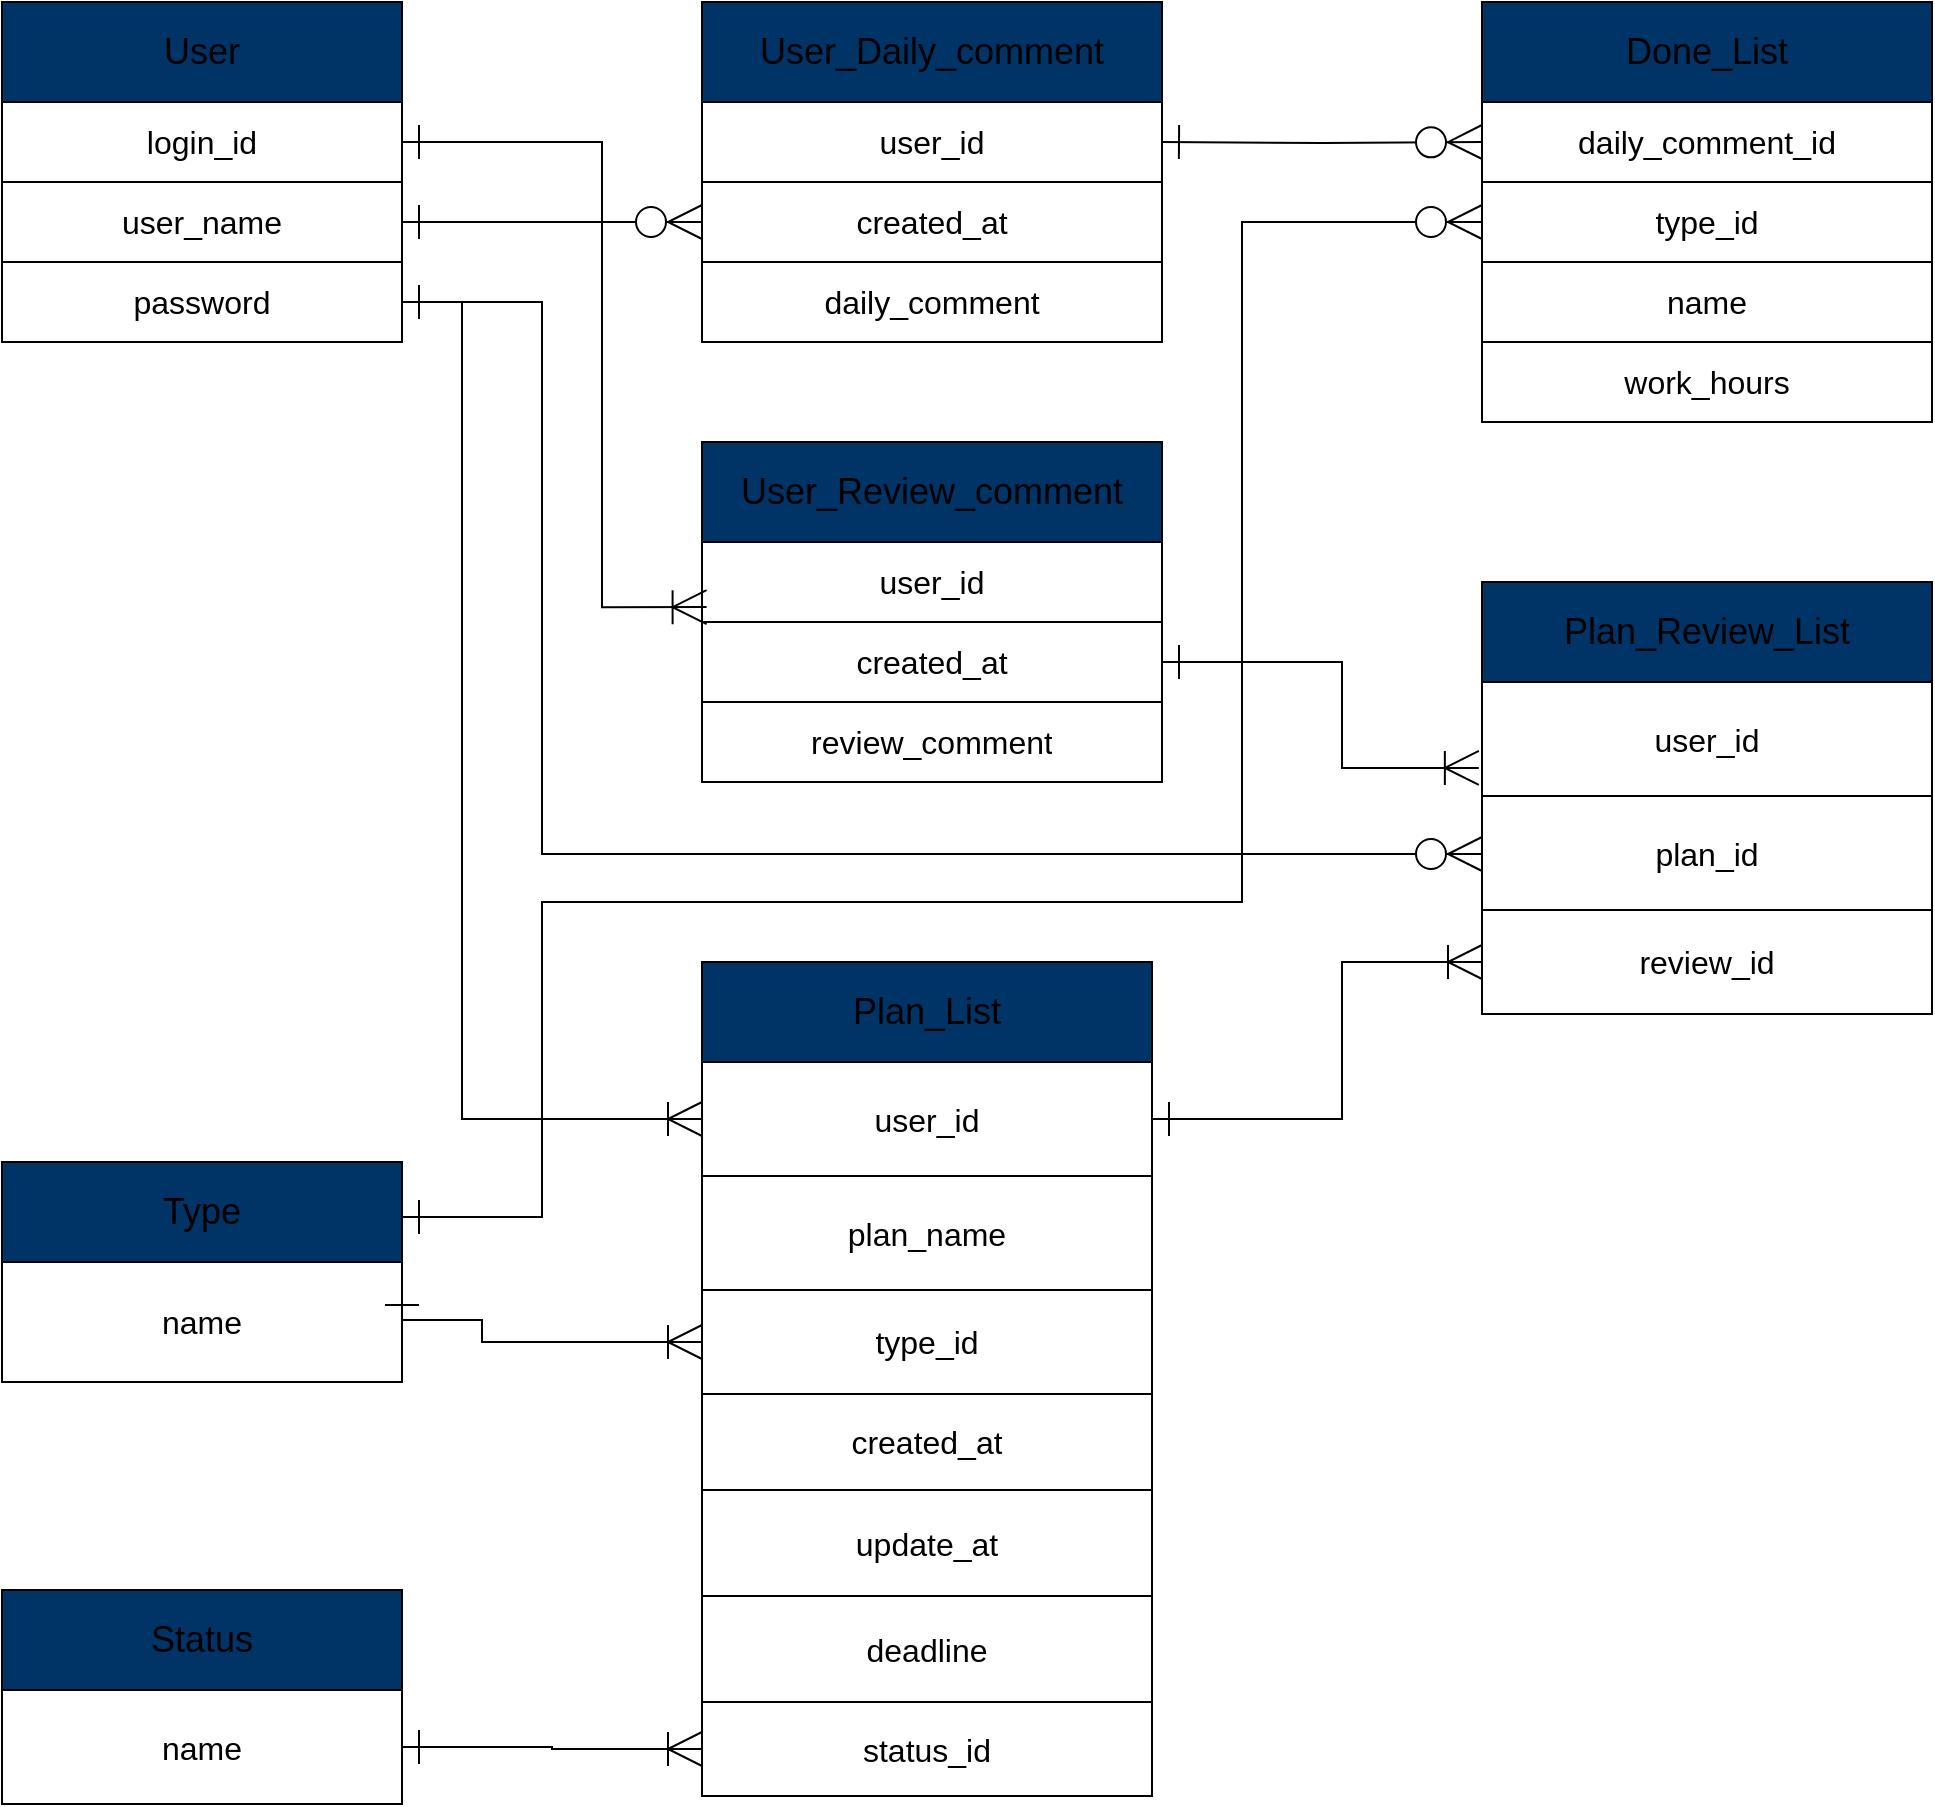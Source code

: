 <mxfile>
    <diagram id="1uGI5f0WbANmnv0fgUhK" name="ページ1">
        <mxGraphModel dx="1394" dy="956" grid="1" gridSize="10" guides="1" tooltips="1" connect="1" arrows="1" fold="1" page="1" pageScale="1" pageWidth="827" pageHeight="1169" math="0" shadow="0">
            <root>
                <mxCell id="0"/>
                <mxCell id="1" parent="0"/>
                <mxCell id="25" value="&lt;font style=&quot;font-size: 18px&quot;&gt;User&lt;/font&gt;" style="shape=table;html=1;whiteSpace=wrap;startSize=50;container=1;collapsible=0;childLayout=tableLayout;fillColor=#003366;fontSize=17;" parent="1" vertex="1">
                    <mxGeometry x="40" y="210" width="200" height="170" as="geometry"/>
                </mxCell>
                <mxCell id="40" value="" style="shape=partialRectangle;html=1;whiteSpace=wrap;collapsible=0;dropTarget=0;pointerEvents=0;fillColor=none;top=0;left=0;bottom=0;right=0;points=[[0,0.5],[1,0.5]];portConstraint=eastwest;fontSize=14;" parent="25" vertex="1">
                    <mxGeometry y="50" width="200" height="40" as="geometry"/>
                </mxCell>
                <mxCell id="41" value="&lt;font style=&quot;font-size: 16px;&quot;&gt;login_id&lt;/font&gt;" style="shape=partialRectangle;html=1;whiteSpace=wrap;connectable=0;overflow=hidden;fillColor=none;top=0;left=0;bottom=0;right=0;fontSize=16;" parent="40" vertex="1">
                    <mxGeometry width="200" height="40" as="geometry"/>
                </mxCell>
                <mxCell id="26" value="" style="shape=partialRectangle;html=1;whiteSpace=wrap;collapsible=0;dropTarget=0;pointerEvents=0;fillColor=none;top=0;left=0;bottom=0;right=0;points=[[0,0.5],[1,0.5]];portConstraint=eastwest;" parent="25" vertex="1">
                    <mxGeometry y="90" width="200" height="40" as="geometry"/>
                </mxCell>
                <mxCell id="27" value="&lt;font style=&quot;font-size: 16px;&quot;&gt;user_name&lt;/font&gt;" style="shape=partialRectangle;html=1;whiteSpace=wrap;connectable=0;overflow=hidden;fillColor=none;top=0;left=0;bottom=0;right=0;fontSize=16;" parent="26" vertex="1">
                    <mxGeometry width="200" height="40" as="geometry"/>
                </mxCell>
                <mxCell id="28" value="" style="shape=partialRectangle;html=1;whiteSpace=wrap;collapsible=0;dropTarget=0;pointerEvents=0;fillColor=none;top=0;left=0;bottom=0;right=0;points=[[0,0.5],[1,0.5]];portConstraint=eastwest;" parent="25" vertex="1">
                    <mxGeometry y="130" width="200" height="40" as="geometry"/>
                </mxCell>
                <mxCell id="29" value="&lt;font style=&quot;font-size: 16px;&quot;&gt;password&lt;/font&gt;" style="shape=partialRectangle;html=1;whiteSpace=wrap;connectable=0;overflow=hidden;fillColor=none;top=0;left=0;bottom=0;right=0;fontSize=16;" parent="28" vertex="1">
                    <mxGeometry width="200" height="40" as="geometry"/>
                </mxCell>
                <mxCell id="48" value="&lt;font style=&quot;font-size: 18px&quot;&gt;Done_List&lt;/font&gt;" style="shape=table;html=1;whiteSpace=wrap;startSize=50;container=1;collapsible=0;childLayout=tableLayout;fillColor=#003366;rounded=0;" parent="1" vertex="1">
                    <mxGeometry x="780" y="210" width="225" height="210" as="geometry"/>
                </mxCell>
                <mxCell id="49" value="" style="shape=partialRectangle;html=1;whiteSpace=wrap;collapsible=0;dropTarget=0;pointerEvents=0;fillColor=none;top=0;left=0;bottom=0;right=0;points=[[0,0.5],[1,0.5]];portConstraint=eastwest;" parent="48" vertex="1">
                    <mxGeometry y="50" width="225" height="40" as="geometry"/>
                </mxCell>
                <mxCell id="50" value="&lt;font style=&quot;font-size: 16px;&quot;&gt;daily_comment_id&lt;/font&gt;" style="shape=partialRectangle;html=1;whiteSpace=wrap;connectable=0;overflow=hidden;fillColor=none;top=0;left=0;bottom=0;right=0;fontSize=16;" parent="49" vertex="1">
                    <mxGeometry width="225" height="40" as="geometry"/>
                </mxCell>
                <mxCell id="51" value="" style="shape=partialRectangle;html=1;whiteSpace=wrap;collapsible=0;dropTarget=0;pointerEvents=0;fillColor=none;top=0;left=0;bottom=0;right=0;points=[[0,0.5],[1,0.5]];portConstraint=eastwest;" parent="48" vertex="1">
                    <mxGeometry y="90" width="225" height="40" as="geometry"/>
                </mxCell>
                <mxCell id="52" value="&lt;span style=&quot;font-size: 16px;&quot;&gt;type_id&lt;/span&gt;" style="shape=partialRectangle;html=1;whiteSpace=wrap;connectable=0;overflow=hidden;fillColor=none;top=0;left=0;bottom=0;right=0;fontSize=16;" parent="51" vertex="1">
                    <mxGeometry width="225" height="40" as="geometry"/>
                </mxCell>
                <mxCell id="53" value="" style="shape=partialRectangle;html=1;whiteSpace=wrap;collapsible=0;dropTarget=0;pointerEvents=0;fillColor=none;top=0;left=0;bottom=0;right=0;points=[[0,0.5],[1,0.5]];portConstraint=eastwest;" parent="48" vertex="1">
                    <mxGeometry y="130" width="225" height="40" as="geometry"/>
                </mxCell>
                <mxCell id="54" value="&lt;font style=&quot;font-size: 16px;&quot;&gt;name&lt;/font&gt;" style="shape=partialRectangle;html=1;whiteSpace=wrap;connectable=0;overflow=hidden;fillColor=none;top=0;left=0;bottom=0;right=0;fontSize=16;" parent="53" vertex="1">
                    <mxGeometry width="225" height="40" as="geometry"/>
                </mxCell>
                <mxCell id="62" value="" style="shape=partialRectangle;html=1;whiteSpace=wrap;collapsible=0;dropTarget=0;pointerEvents=0;fillColor=none;top=0;left=0;bottom=0;right=0;points=[[0,0.5],[1,0.5]];portConstraint=eastwest;" parent="48" vertex="1">
                    <mxGeometry y="170" width="225" height="40" as="geometry"/>
                </mxCell>
                <mxCell id="63" value="&lt;font style=&quot;font-size: 16px;&quot;&gt;work_hours&lt;/font&gt;" style="shape=partialRectangle;html=1;whiteSpace=wrap;connectable=0;overflow=hidden;fillColor=none;top=0;left=0;bottom=0;right=0;fontSize=16;" parent="62" vertex="1">
                    <mxGeometry width="225" height="40" as="geometry"/>
                </mxCell>
                <mxCell id="55" value="&lt;font style=&quot;font-size: 18px&quot;&gt;User_Daily_comment&lt;/font&gt;" style="shape=table;html=1;whiteSpace=wrap;startSize=50;container=1;collapsible=0;childLayout=tableLayout;fillColor=#003366;" parent="1" vertex="1">
                    <mxGeometry x="390" y="210" width="230" height="170" as="geometry"/>
                </mxCell>
                <mxCell id="56" value="" style="shape=partialRectangle;html=1;whiteSpace=wrap;collapsible=0;dropTarget=0;pointerEvents=0;fillColor=none;top=0;left=0;bottom=0;right=0;points=[[0,0.5],[1,0.5]];portConstraint=eastwest;" parent="55" vertex="1">
                    <mxGeometry y="50" width="230" height="40" as="geometry"/>
                </mxCell>
                <mxCell id="57" value="&lt;font style=&quot;font-size: 16px;&quot;&gt;user_id&lt;/font&gt;" style="shape=partialRectangle;html=1;whiteSpace=wrap;connectable=0;overflow=hidden;fillColor=none;top=0;left=0;bottom=0;right=0;fontSize=16;" parent="56" vertex="1">
                    <mxGeometry width="230" height="40" as="geometry"/>
                </mxCell>
                <mxCell id="58" value="" style="shape=partialRectangle;html=1;whiteSpace=wrap;collapsible=0;dropTarget=0;pointerEvents=0;fillColor=none;top=0;left=0;bottom=0;right=0;points=[[0,0.5],[1,0.5]];portConstraint=eastwest;" parent="55" vertex="1">
                    <mxGeometry y="90" width="230" height="40" as="geometry"/>
                </mxCell>
                <mxCell id="59" value="&lt;font style=&quot;font-size: 16px;&quot;&gt;created_at&lt;/font&gt;" style="shape=partialRectangle;html=1;whiteSpace=wrap;connectable=0;overflow=hidden;fillColor=none;top=0;left=0;bottom=0;right=0;fontSize=16;" parent="58" vertex="1">
                    <mxGeometry width="230" height="40" as="geometry"/>
                </mxCell>
                <mxCell id="60" value="" style="shape=partialRectangle;html=1;whiteSpace=wrap;collapsible=0;dropTarget=0;pointerEvents=0;fillColor=none;top=0;left=0;bottom=0;right=0;points=[[0,0.5],[1,0.5]];portConstraint=eastwest;" parent="55" vertex="1">
                    <mxGeometry y="130" width="230" height="40" as="geometry"/>
                </mxCell>
                <mxCell id="61" value="&lt;font style=&quot;font-size: 16px;&quot;&gt;daily_comment&lt;/font&gt;" style="shape=partialRectangle;html=1;whiteSpace=wrap;connectable=0;overflow=hidden;fillColor=none;top=0;left=0;bottom=0;right=0;fontSize=16;" parent="60" vertex="1">
                    <mxGeometry width="230" height="40" as="geometry"/>
                </mxCell>
                <mxCell id="66" value="&lt;font style=&quot;font-size: 18px&quot;&gt;User_Review_comment&lt;/font&gt;" style="shape=table;html=1;whiteSpace=wrap;startSize=50;container=1;collapsible=0;childLayout=tableLayout;fillColor=#003366;" parent="1" vertex="1">
                    <mxGeometry x="390" y="430" width="230" height="170" as="geometry"/>
                </mxCell>
                <mxCell id="67" value="" style="shape=partialRectangle;html=1;whiteSpace=wrap;collapsible=0;dropTarget=0;pointerEvents=0;fillColor=none;top=0;left=0;bottom=0;right=0;points=[[0,0.5],[1,0.5]];portConstraint=eastwest;" parent="66" vertex="1">
                    <mxGeometry y="50" width="230" height="40" as="geometry"/>
                </mxCell>
                <mxCell id="68" value="&lt;font style=&quot;font-size: 16px;&quot;&gt;user_id&lt;/font&gt;" style="shape=partialRectangle;html=1;whiteSpace=wrap;connectable=0;overflow=hidden;fillColor=none;top=0;left=0;bottom=0;right=0;fontSize=16;" parent="67" vertex="1">
                    <mxGeometry width="230" height="40" as="geometry"/>
                </mxCell>
                <mxCell id="69" value="" style="shape=partialRectangle;html=1;whiteSpace=wrap;collapsible=0;dropTarget=0;pointerEvents=0;fillColor=none;top=0;left=0;bottom=0;right=0;points=[[0,0.5],[1,0.5]];portConstraint=eastwest;" parent="66" vertex="1">
                    <mxGeometry y="90" width="230" height="40" as="geometry"/>
                </mxCell>
                <mxCell id="70" value="&lt;font style=&quot;font-size: 16px;&quot;&gt;created_at&lt;/font&gt;" style="shape=partialRectangle;html=1;whiteSpace=wrap;connectable=0;overflow=hidden;fillColor=none;top=0;left=0;bottom=0;right=0;fontSize=16;" parent="69" vertex="1">
                    <mxGeometry width="230" height="40" as="geometry"/>
                </mxCell>
                <mxCell id="71" value="" style="shape=partialRectangle;html=1;whiteSpace=wrap;collapsible=0;dropTarget=0;pointerEvents=0;fillColor=none;top=0;left=0;bottom=0;right=0;points=[[0,0.5],[1,0.5]];portConstraint=eastwest;" parent="66" vertex="1">
                    <mxGeometry y="130" width="230" height="40" as="geometry"/>
                </mxCell>
                <mxCell id="72" value="&lt;font style=&quot;font-size: 16px;&quot;&gt;review_comment&lt;/font&gt;" style="shape=partialRectangle;html=1;whiteSpace=wrap;connectable=0;overflow=hidden;fillColor=none;top=0;left=0;bottom=0;right=0;fontSize=16;" parent="71" vertex="1">
                    <mxGeometry width="230" height="40" as="geometry"/>
                </mxCell>
                <mxCell id="73" value="&lt;font style=&quot;font-size: 18px&quot;&gt;Plan_List&lt;/font&gt;" style="shape=table;html=1;whiteSpace=wrap;startSize=50;container=1;collapsible=0;childLayout=tableLayout;fillColor=#003366;rounded=0;" parent="1" vertex="1">
                    <mxGeometry x="390" y="690" width="225" height="417" as="geometry"/>
                </mxCell>
                <mxCell id="88" value="" style="shape=partialRectangle;html=1;whiteSpace=wrap;collapsible=0;dropTarget=0;pointerEvents=0;fillColor=none;top=0;left=0;bottom=0;right=0;points=[[0,0.5],[1,0.5]];portConstraint=eastwest;" parent="73" vertex="1">
                    <mxGeometry y="50" width="225" height="57" as="geometry"/>
                </mxCell>
                <mxCell id="89" value="&lt;font style=&quot;font-size: 16px&quot;&gt;user_id&lt;/font&gt;" style="shape=partialRectangle;html=1;whiteSpace=wrap;connectable=0;overflow=hidden;fillColor=none;top=0;left=0;bottom=0;right=0;fontSize=16;" parent="88" vertex="1">
                    <mxGeometry width="225" height="57" as="geometry"/>
                </mxCell>
                <mxCell id="74" value="" style="shape=partialRectangle;html=1;whiteSpace=wrap;collapsible=0;dropTarget=0;pointerEvents=0;fillColor=none;top=0;left=0;bottom=0;right=0;points=[[0,0.5],[1,0.5]];portConstraint=eastwest;" parent="73" vertex="1">
                    <mxGeometry y="107" width="225" height="57" as="geometry"/>
                </mxCell>
                <mxCell id="75" value="&lt;font style=&quot;font-size: 16px;&quot;&gt;plan_name&lt;/font&gt;" style="shape=partialRectangle;html=1;whiteSpace=wrap;connectable=0;overflow=hidden;fillColor=none;top=0;left=0;bottom=0;right=0;fontSize=16;" parent="74" vertex="1">
                    <mxGeometry width="225" height="57" as="geometry"/>
                </mxCell>
                <mxCell id="76" value="" style="shape=partialRectangle;html=1;whiteSpace=wrap;collapsible=0;dropTarget=0;pointerEvents=0;fillColor=none;top=0;left=0;bottom=0;right=0;points=[[0,0.5],[1,0.5]];portConstraint=eastwest;" parent="73" vertex="1">
                    <mxGeometry y="164" width="225" height="52" as="geometry"/>
                </mxCell>
                <mxCell id="77" value="&lt;span style=&quot;font-size: 16px;&quot;&gt;type_id&lt;/span&gt;" style="shape=partialRectangle;html=1;whiteSpace=wrap;connectable=0;overflow=hidden;fillColor=none;top=0;left=0;bottom=0;right=0;fontSize=16;" parent="76" vertex="1">
                    <mxGeometry width="225" height="52" as="geometry"/>
                </mxCell>
                <mxCell id="78" value="" style="shape=partialRectangle;html=1;whiteSpace=wrap;collapsible=0;dropTarget=0;pointerEvents=0;fillColor=none;top=0;left=0;bottom=0;right=0;points=[[0,0.5],[1,0.5]];portConstraint=eastwest;" parent="73" vertex="1">
                    <mxGeometry y="216" width="225" height="48" as="geometry"/>
                </mxCell>
                <mxCell id="79" value="&lt;font style=&quot;font-size: 16px;&quot;&gt;created_at&lt;/font&gt;" style="shape=partialRectangle;html=1;whiteSpace=wrap;connectable=0;overflow=hidden;fillColor=none;top=0;left=0;bottom=0;right=0;fontSize=16;" parent="78" vertex="1">
                    <mxGeometry width="225" height="48" as="geometry"/>
                </mxCell>
                <mxCell id="84" value="" style="shape=partialRectangle;html=1;whiteSpace=wrap;collapsible=0;dropTarget=0;pointerEvents=0;fillColor=none;top=0;left=0;bottom=0;right=0;points=[[0,0.5],[1,0.5]];portConstraint=eastwest;" parent="73" vertex="1">
                    <mxGeometry y="264" width="225" height="53" as="geometry"/>
                </mxCell>
                <mxCell id="85" value="&lt;font style=&quot;font-size: 16px&quot;&gt;update_at&lt;/font&gt;" style="shape=partialRectangle;html=1;whiteSpace=wrap;connectable=0;overflow=hidden;fillColor=none;top=0;left=0;bottom=0;right=0;fontSize=16;" parent="84" vertex="1">
                    <mxGeometry width="225" height="53" as="geometry"/>
                </mxCell>
                <mxCell id="82" value="" style="shape=partialRectangle;html=1;whiteSpace=wrap;collapsible=0;dropTarget=0;pointerEvents=0;fillColor=none;top=0;left=0;bottom=0;right=0;points=[[0,0.5],[1,0.5]];portConstraint=eastwest;" parent="73" vertex="1">
                    <mxGeometry y="317" width="225" height="53" as="geometry"/>
                </mxCell>
                <mxCell id="83" value="&lt;font style=&quot;font-size: 16px&quot;&gt;deadline&lt;/font&gt;" style="shape=partialRectangle;html=1;whiteSpace=wrap;connectable=0;overflow=hidden;fillColor=none;top=0;left=0;bottom=0;right=0;fontSize=16;" parent="82" vertex="1">
                    <mxGeometry width="225" height="53" as="geometry"/>
                </mxCell>
                <mxCell id="80" value="" style="shape=partialRectangle;html=1;whiteSpace=wrap;collapsible=0;dropTarget=0;pointerEvents=0;fillColor=none;top=0;left=0;bottom=0;right=0;points=[[0,0.5],[1,0.5]];portConstraint=eastwest;" parent="73" vertex="1">
                    <mxGeometry y="370" width="225" height="47" as="geometry"/>
                </mxCell>
                <mxCell id="81" value="&lt;font style=&quot;font-size: 16px&quot;&gt;status_id&lt;/font&gt;" style="shape=partialRectangle;html=1;whiteSpace=wrap;connectable=0;overflow=hidden;fillColor=none;top=0;left=0;bottom=0;right=0;fontSize=16;" parent="80" vertex="1">
                    <mxGeometry width="225" height="47" as="geometry"/>
                </mxCell>
                <mxCell id="90" value="&lt;font style=&quot;font-size: 18px&quot;&gt;Plan_Review_List&lt;/font&gt;" style="shape=table;html=1;whiteSpace=wrap;startSize=50;container=1;collapsible=0;childLayout=tableLayout;fillColor=#003366;rounded=0;" parent="1" vertex="1">
                    <mxGeometry x="780" y="500" width="225" height="216" as="geometry"/>
                </mxCell>
                <mxCell id="91" value="" style="shape=partialRectangle;html=1;whiteSpace=wrap;collapsible=0;dropTarget=0;pointerEvents=0;fillColor=none;top=0;left=0;bottom=0;right=0;points=[[0,0.5],[1,0.5]];portConstraint=eastwest;" parent="90" vertex="1">
                    <mxGeometry y="50" width="225" height="57" as="geometry"/>
                </mxCell>
                <mxCell id="92" value="&lt;font style=&quot;font-size: 16px&quot;&gt;user_id&lt;/font&gt;" style="shape=partialRectangle;html=1;whiteSpace=wrap;connectable=0;overflow=hidden;fillColor=none;top=0;left=0;bottom=0;right=0;fontSize=16;" parent="91" vertex="1">
                    <mxGeometry width="225" height="57" as="geometry"/>
                </mxCell>
                <mxCell id="93" value="" style="shape=partialRectangle;html=1;whiteSpace=wrap;collapsible=0;dropTarget=0;pointerEvents=0;fillColor=none;top=0;left=0;bottom=0;right=0;points=[[0,0.5],[1,0.5]];portConstraint=eastwest;" parent="90" vertex="1">
                    <mxGeometry y="107" width="225" height="57" as="geometry"/>
                </mxCell>
                <mxCell id="94" value="&lt;font style=&quot;font-size: 16px&quot;&gt;plan_id&lt;/font&gt;" style="shape=partialRectangle;html=1;whiteSpace=wrap;connectable=0;overflow=hidden;fillColor=none;top=0;left=0;bottom=0;right=0;fontSize=16;" parent="93" vertex="1">
                    <mxGeometry width="225" height="57" as="geometry"/>
                </mxCell>
                <mxCell id="95" value="" style="shape=partialRectangle;html=1;whiteSpace=wrap;collapsible=0;dropTarget=0;pointerEvents=0;fillColor=none;top=0;left=0;bottom=0;right=0;points=[[0,0.5],[1,0.5]];portConstraint=eastwest;" parent="90" vertex="1">
                    <mxGeometry y="164" width="225" height="52" as="geometry"/>
                </mxCell>
                <mxCell id="96" value="&lt;span style=&quot;font-size: 16px&quot;&gt;review_id&lt;/span&gt;" style="shape=partialRectangle;html=1;whiteSpace=wrap;connectable=0;overflow=hidden;fillColor=none;top=0;left=0;bottom=0;right=0;fontSize=16;" parent="95" vertex="1">
                    <mxGeometry width="225" height="52" as="geometry"/>
                </mxCell>
                <mxCell id="126" style="edgeStyle=orthogonalEdgeStyle;rounded=0;orthogonalLoop=1;jettySize=auto;html=1;exitX=1;exitY=0.25;exitDx=0;exitDy=0;startArrow=ERone;startFill=0;startSize=15;endArrow=ERzeroToMany;endFill=1;endSize=15;strokeWidth=1;fontSize=16;entryX=0;entryY=0.5;entryDx=0;entryDy=0;" parent="1" source="105" target="51" edge="1">
                    <mxGeometry relative="1" as="geometry">
                        <mxPoint x="760.0" y="460" as="targetPoint"/>
                        <Array as="points">
                            <mxPoint x="310" y="817"/>
                            <mxPoint x="310" y="660"/>
                            <mxPoint x="660" y="660"/>
                            <mxPoint x="660" y="320"/>
                        </Array>
                    </mxGeometry>
                </mxCell>
                <mxCell id="105" value="&lt;span style=&quot;font-size: 18px&quot;&gt;Type&lt;/span&gt;" style="shape=table;html=1;whiteSpace=wrap;startSize=50;container=1;collapsible=0;childLayout=tableLayout;fillColor=#003366;rounded=0;" parent="1" vertex="1">
                    <mxGeometry x="40" y="790" width="200" height="110" as="geometry"/>
                </mxCell>
                <mxCell id="106" value="" style="shape=partialRectangle;html=1;whiteSpace=wrap;collapsible=0;dropTarget=0;pointerEvents=0;fillColor=none;top=0;left=0;bottom=0;right=0;points=[[0,0.5],[1,0.5]];portConstraint=eastwest;" parent="105" vertex="1">
                    <mxGeometry y="50" width="200" height="60" as="geometry"/>
                </mxCell>
                <mxCell id="107" value="&lt;font style=&quot;font-size: 16px&quot;&gt;name&lt;/font&gt;" style="shape=partialRectangle;html=1;whiteSpace=wrap;connectable=0;overflow=hidden;fillColor=none;top=0;left=0;bottom=0;right=0;fontSize=16;" parent="106" vertex="1">
                    <mxGeometry width="200" height="60" as="geometry"/>
                </mxCell>
                <mxCell id="113" value="&lt;span style=&quot;font-size: 18px&quot;&gt;Status&lt;/span&gt;" style="shape=table;html=1;whiteSpace=wrap;startSize=50;container=1;collapsible=0;childLayout=tableLayout;fillColor=#003366;rounded=0;" parent="1" vertex="1">
                    <mxGeometry x="40" y="1004" width="200" height="107" as="geometry"/>
                </mxCell>
                <mxCell id="114" value="" style="shape=partialRectangle;html=1;whiteSpace=wrap;collapsible=0;dropTarget=0;pointerEvents=0;fillColor=none;top=0;left=0;bottom=0;right=0;points=[[0,0.5],[1,0.5]];portConstraint=eastwest;" parent="113" vertex="1">
                    <mxGeometry y="50" width="200" height="57" as="geometry"/>
                </mxCell>
                <mxCell id="115" value="&lt;font style=&quot;font-size: 16px&quot;&gt;name&lt;/font&gt;" style="shape=partialRectangle;html=1;whiteSpace=wrap;connectable=0;overflow=hidden;fillColor=none;top=0;left=0;bottom=0;right=0;fontSize=16;" parent="114" vertex="1">
                    <mxGeometry width="200" height="57" as="geometry"/>
                </mxCell>
                <mxCell id="117" style="edgeStyle=orthogonalEdgeStyle;rounded=0;orthogonalLoop=1;jettySize=auto;html=1;exitX=1;exitY=0.5;exitDx=0;exitDy=0;entryX=0;entryY=0.5;entryDx=0;entryDy=0;fontSize=16;endArrow=ERzeroToMany;endFill=1;strokeWidth=1;endSize=15;startArrow=ERone;startFill=0;startSize=15;" parent="1" source="26" target="58" edge="1">
                    <mxGeometry relative="1" as="geometry"/>
                </mxCell>
                <mxCell id="120" style="edgeStyle=orthogonalEdgeStyle;rounded=0;orthogonalLoop=1;jettySize=auto;html=1;exitX=1;exitY=0.5;exitDx=0;exitDy=0;entryX=0;entryY=0.5;entryDx=0;entryDy=0;fontSize=16;endArrow=ERzeroToMany;endFill=1;strokeWidth=1;endSize=15;startArrow=ERone;startFill=0;startSize=15;" parent="1" target="49" edge="1">
                    <mxGeometry relative="1" as="geometry">
                        <mxPoint x="620" y="280" as="sourcePoint"/>
                        <mxPoint x="770" y="280" as="targetPoint"/>
                    </mxGeometry>
                </mxCell>
                <mxCell id="123" style="edgeStyle=orthogonalEdgeStyle;rounded=0;orthogonalLoop=1;jettySize=auto;html=1;exitX=1;exitY=0.5;exitDx=0;exitDy=0;entryX=0;entryY=0.5;entryDx=0;entryDy=0;startArrow=ERone;startFill=0;startSize=15;endArrow=ERoneToMany;endFill=0;endSize=15;strokeWidth=1;fontSize=16;" parent="1" source="114" target="80" edge="1">
                    <mxGeometry relative="1" as="geometry"/>
                </mxCell>
                <mxCell id="124" style="edgeStyle=orthogonalEdgeStyle;rounded=0;orthogonalLoop=1;jettySize=auto;html=1;exitX=1;exitY=0.5;exitDx=0;exitDy=0;entryX=0;entryY=0.5;entryDx=0;entryDy=0;startArrow=ERone;startFill=0;startSize=15;endArrow=ERoneToMany;endFill=0;endSize=15;strokeWidth=1;fontSize=16;" parent="1" source="106" target="76" edge="1">
                    <mxGeometry relative="1" as="geometry">
                        <Array as="points">
                            <mxPoint x="280" y="869"/>
                            <mxPoint x="280" y="880"/>
                        </Array>
                    </mxGeometry>
                </mxCell>
                <mxCell id="125" style="edgeStyle=orthogonalEdgeStyle;rounded=0;orthogonalLoop=1;jettySize=auto;html=1;exitX=1;exitY=0.5;exitDx=0;exitDy=0;startArrow=ERone;startFill=0;startSize=15;endArrow=ERzeroToMany;endFill=1;endSize=15;strokeWidth=1;fontSize=16;" parent="1" source="28" target="93" edge="1">
                    <mxGeometry relative="1" as="geometry">
                        <mxPoint x="650" y="740" as="targetPoint"/>
                        <Array as="points">
                            <mxPoint x="310" y="360"/>
                            <mxPoint x="310" y="636"/>
                        </Array>
                    </mxGeometry>
                </mxCell>
                <mxCell id="127" style="edgeStyle=orthogonalEdgeStyle;rounded=0;orthogonalLoop=1;jettySize=auto;html=1;exitX=1;exitY=0.5;exitDx=0;exitDy=0;entryX=-0.007;entryY=0.754;entryDx=0;entryDy=0;entryPerimeter=0;startArrow=ERone;startFill=0;startSize=15;endArrow=ERoneToMany;endFill=0;endSize=15;strokeWidth=1;fontSize=16;" parent="1" source="69" target="91" edge="1">
                    <mxGeometry relative="1" as="geometry">
                        <Array as="points">
                            <mxPoint x="710" y="540"/>
                            <mxPoint x="710" y="593"/>
                        </Array>
                    </mxGeometry>
                </mxCell>
                <mxCell id="128" style="edgeStyle=orthogonalEdgeStyle;rounded=0;orthogonalLoop=1;jettySize=auto;html=1;exitX=1;exitY=0.5;exitDx=0;exitDy=0;startArrow=ERone;startFill=0;startSize=15;endArrow=ERoneToMany;endFill=0;endSize=15;strokeWidth=1;fontSize=16;" parent="1" source="88" target="95" edge="1">
                    <mxGeometry relative="1" as="geometry">
                        <Array as="points">
                            <mxPoint x="710" y="768"/>
                            <mxPoint x="710" y="690"/>
                        </Array>
                    </mxGeometry>
                </mxCell>
                <mxCell id="129" style="edgeStyle=orthogonalEdgeStyle;rounded=0;orthogonalLoop=1;jettySize=auto;html=1;exitX=1;exitY=0.5;exitDx=0;exitDy=0;entryX=0.01;entryY=-0.186;entryDx=0;entryDy=0;entryPerimeter=0;startArrow=ERone;startFill=0;startSize=15;endArrow=ERoneToMany;endFill=0;endSize=15;strokeWidth=1;fontSize=16;" parent="1" source="40" target="69" edge="1">
                    <mxGeometry relative="1" as="geometry">
                        <Array as="points">
                            <mxPoint x="340" y="280"/>
                            <mxPoint x="340" y="513"/>
                        </Array>
                    </mxGeometry>
                </mxCell>
                <mxCell id="130" style="edgeStyle=orthogonalEdgeStyle;rounded=0;orthogonalLoop=1;jettySize=auto;html=1;exitX=1;exitY=0.5;exitDx=0;exitDy=0;entryX=0;entryY=0.5;entryDx=0;entryDy=0;startArrow=ERone;startFill=0;startSize=15;endArrow=ERoneToMany;endFill=0;endSize=15;strokeWidth=1;fontSize=16;" parent="1" source="28" target="88" edge="1">
                    <mxGeometry relative="1" as="geometry">
                        <Array as="points">
                            <mxPoint x="270" y="360"/>
                            <mxPoint x="270" y="769"/>
                        </Array>
                    </mxGeometry>
                </mxCell>
            </root>
        </mxGraphModel>
    </diagram>
</mxfile>